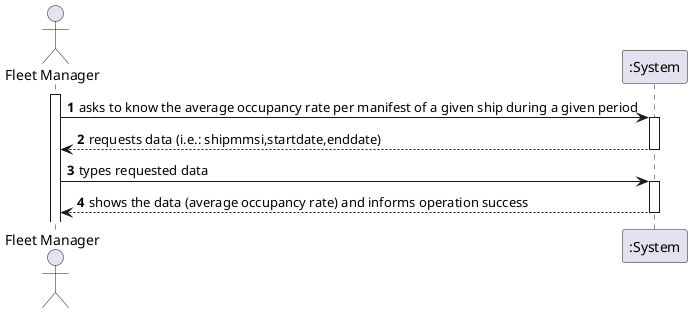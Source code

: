 @startuml
'https://plantuml.com/sequence-diagram

autonumber
actor "Fleet Manager" as FM
activate FM

FM -> ":System": asks to know the average occupancy rate per manifest of a given ship during a given period
activate ":System"
":System" --> FM: requests data (i.e.: shipmmsi,startdate,enddate)
deactivate ":System"

FM -> ":System": types requested data
activate ":System"
":System" --> FM : shows the data (average occupancy rate) and informs operation success
deactivate ":System"

@enduml